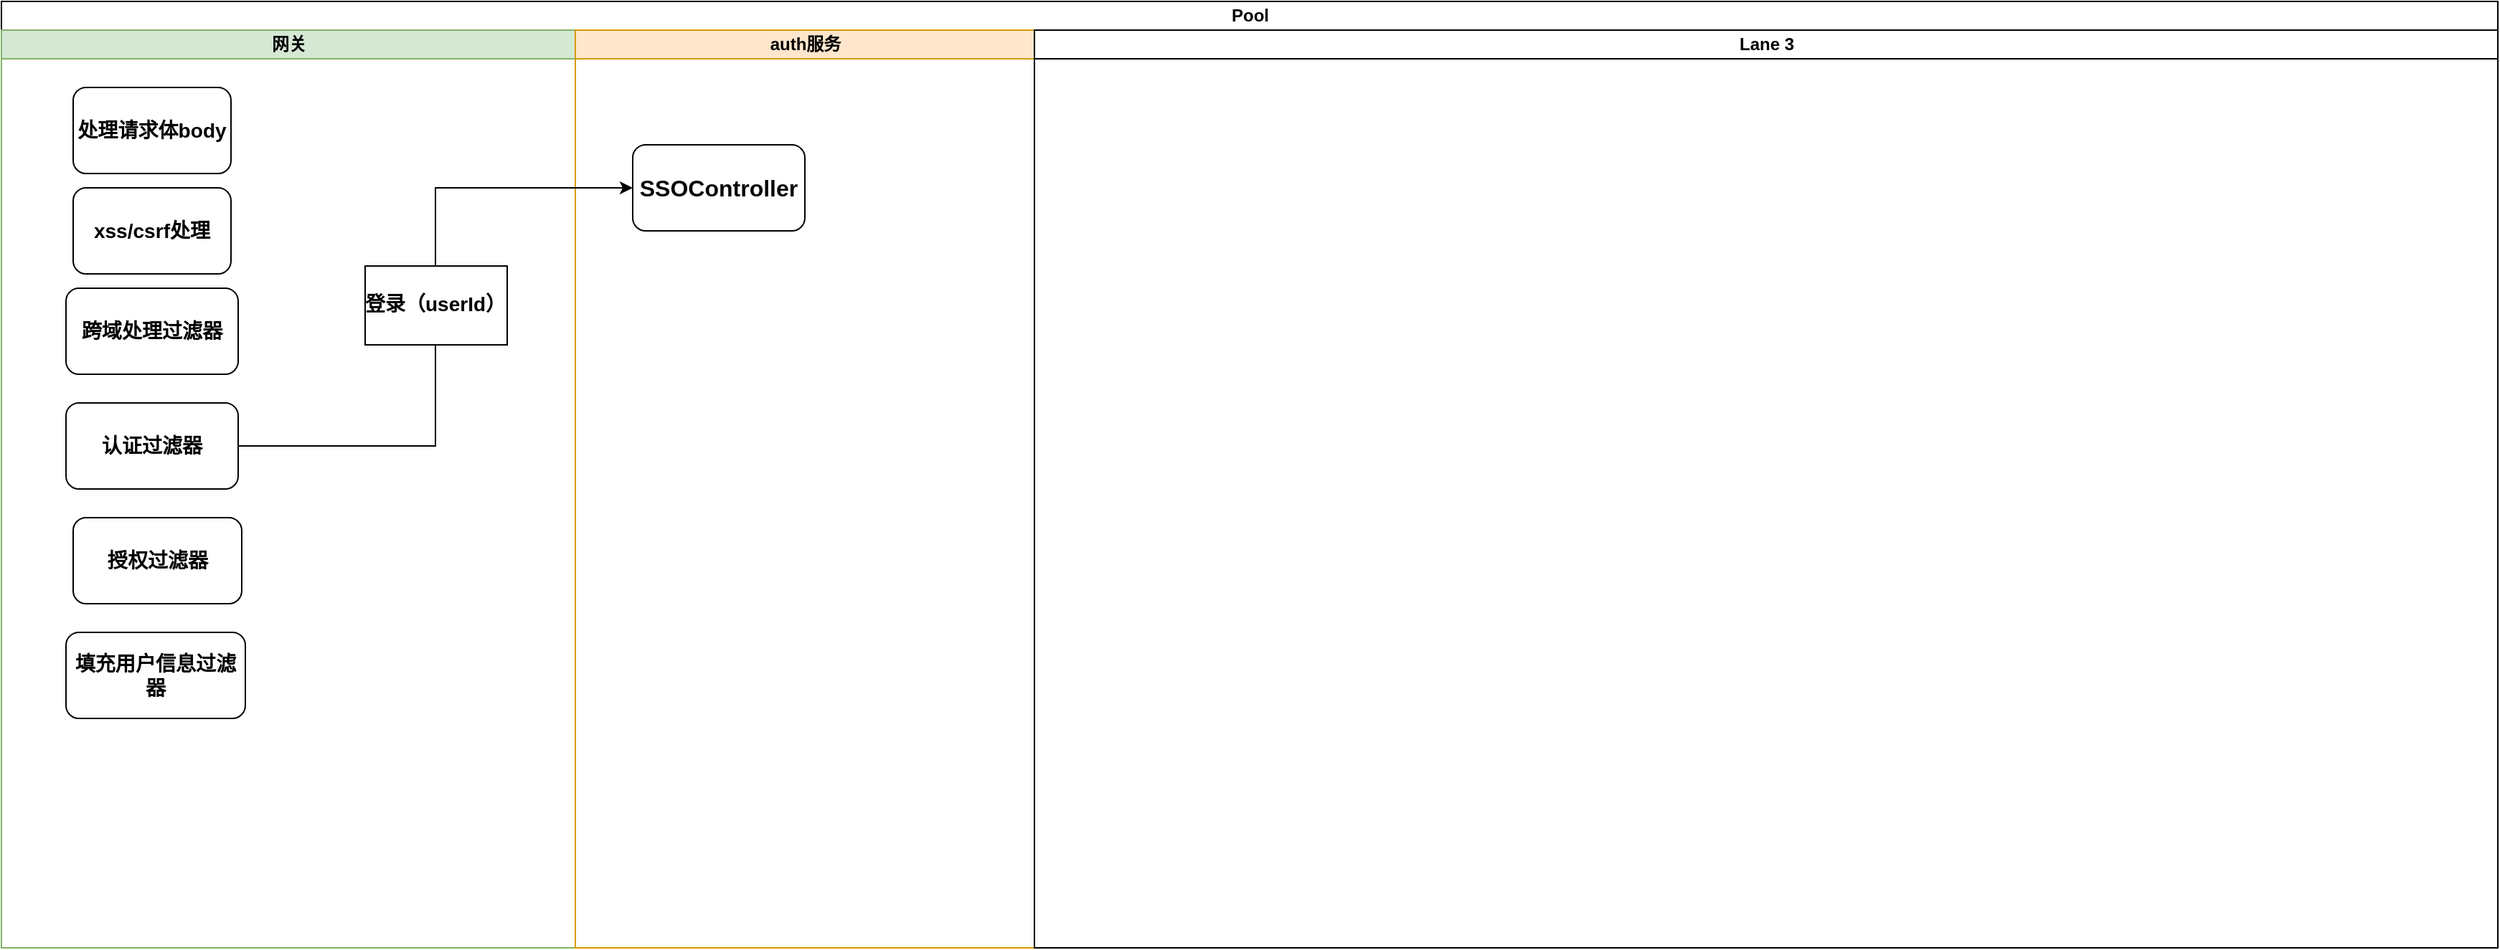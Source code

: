 <mxfile version="24.0.2" type="github">
  <diagram name="第 1 页" id="lH8ZwJvUGsAp_MbVumms">
    <mxGraphModel dx="1042" dy="569" grid="1" gridSize="10" guides="1" tooltips="1" connect="1" arrows="1" fold="1" page="1" pageScale="1" pageWidth="3300" pageHeight="4681" math="0" shadow="0">
      <root>
        <mxCell id="0" />
        <mxCell id="1" parent="0" />
        <mxCell id="4YB0RGbdnBPLQyk0ui07-11" value="Pool" style="swimlane;childLayout=stackLayout;resizeParent=1;resizeParentMax=0;startSize=20;html=1;" vertex="1" parent="1">
          <mxGeometry x="20" y="50" width="1740" height="660" as="geometry" />
        </mxCell>
        <mxCell id="4YB0RGbdnBPLQyk0ui07-12" value="网关" style="swimlane;startSize=20;html=1;fillColor=#d5e8d4;strokeColor=#82b366;" vertex="1" parent="4YB0RGbdnBPLQyk0ui07-11">
          <mxGeometry y="20" width="400" height="640" as="geometry" />
        </mxCell>
        <mxCell id="4YB0RGbdnBPLQyk0ui07-15" value="&lt;h3&gt;处理请求体body&lt;/h3&gt;" style="rounded=1;whiteSpace=wrap;html=1;" vertex="1" parent="4YB0RGbdnBPLQyk0ui07-12">
          <mxGeometry x="50" y="40" width="110" height="60" as="geometry" />
        </mxCell>
        <mxCell id="4YB0RGbdnBPLQyk0ui07-17" value="&lt;h3&gt;xss/csrf处理&lt;/h3&gt;" style="rounded=1;whiteSpace=wrap;html=1;" vertex="1" parent="4YB0RGbdnBPLQyk0ui07-12">
          <mxGeometry x="50" y="110" width="110" height="60" as="geometry" />
        </mxCell>
        <mxCell id="4YB0RGbdnBPLQyk0ui07-18" value="&lt;h3&gt;填充用户信息过滤器&lt;/h3&gt;" style="rounded=1;whiteSpace=wrap;html=1;" vertex="1" parent="4YB0RGbdnBPLQyk0ui07-12">
          <mxGeometry x="45" y="420" width="125" height="60" as="geometry" />
        </mxCell>
        <mxCell id="4YB0RGbdnBPLQyk0ui07-26" value="&lt;h3&gt;认证过滤器&lt;/h3&gt;" style="rounded=1;whiteSpace=wrap;html=1;" vertex="1" parent="4YB0RGbdnBPLQyk0ui07-12">
          <mxGeometry x="45" y="260" width="120" height="60" as="geometry" />
        </mxCell>
        <mxCell id="4YB0RGbdnBPLQyk0ui07-27" value="&lt;h3&gt;授权过滤器&lt;/h3&gt;" style="rounded=1;whiteSpace=wrap;html=1;" vertex="1" parent="4YB0RGbdnBPLQyk0ui07-12">
          <mxGeometry x="50" y="340" width="117.5" height="60" as="geometry" />
        </mxCell>
        <mxCell id="4YB0RGbdnBPLQyk0ui07-28" value="&lt;h3&gt;跨域处理过滤器&lt;/h3&gt;" style="rounded=1;whiteSpace=wrap;html=1;" vertex="1" parent="4YB0RGbdnBPLQyk0ui07-12">
          <mxGeometry x="45" y="180" width="120" height="60" as="geometry" />
        </mxCell>
        <mxCell id="4YB0RGbdnBPLQyk0ui07-13" value="auth服务" style="swimlane;startSize=20;html=1;fillColor=#ffe6cc;strokeColor=#d79b00;" vertex="1" parent="4YB0RGbdnBPLQyk0ui07-11">
          <mxGeometry x="400" y="20" width="320" height="640" as="geometry" />
        </mxCell>
        <mxCell id="4YB0RGbdnBPLQyk0ui07-32" value="&lt;div style=&quot;text-align: center;&quot;&gt;&lt;h6 style=&quot;background-color: rgb(255, 255, 255); color: rgb(8, 8, 8); font-size: 12pt;&quot;&gt;&lt;font face=&quot;Helvetica&quot;&gt;SSOController&lt;/font&gt;&lt;/h6&gt;&lt;/div&gt;" style="rounded=1;whiteSpace=wrap;html=1;" vertex="1" parent="4YB0RGbdnBPLQyk0ui07-13">
          <mxGeometry x="40" y="80" width="120" height="60" as="geometry" />
        </mxCell>
        <mxCell id="4YB0RGbdnBPLQyk0ui07-14" value="Lane 3" style="swimlane;startSize=20;html=1;" vertex="1" parent="4YB0RGbdnBPLQyk0ui07-11">
          <mxGeometry x="720" y="20" width="1020" height="640" as="geometry" />
        </mxCell>
        <mxCell id="4YB0RGbdnBPLQyk0ui07-39" style="edgeStyle=orthogonalEdgeStyle;rounded=0;orthogonalLoop=1;jettySize=auto;html=1;exitX=1;exitY=0.5;exitDx=0;exitDy=0;entryX=0;entryY=0.5;entryDx=0;entryDy=0;" edge="1" parent="4YB0RGbdnBPLQyk0ui07-11" source="4YB0RGbdnBPLQyk0ui07-26" target="4YB0RGbdnBPLQyk0ui07-32">
          <mxGeometry relative="1" as="geometry" />
        </mxCell>
        <mxCell id="4YB0RGbdnBPLQyk0ui07-40" value="&lt;h4 style=&quot;font-size: 14px;&quot;&gt;登录（userId）&lt;/h4&gt;" style="edgeLabel;html=1;align=center;verticalAlign=middle;resizable=0;points=[];fontSize=14;labelPosition=left;verticalLabelPosition=middle;labelBorderColor=default;" vertex="1" connectable="0" parent="4YB0RGbdnBPLQyk0ui07-39">
          <mxGeometry x="0.04" y="1" relative="1" as="geometry">
            <mxPoint as="offset" />
          </mxGeometry>
        </mxCell>
      </root>
    </mxGraphModel>
  </diagram>
</mxfile>
